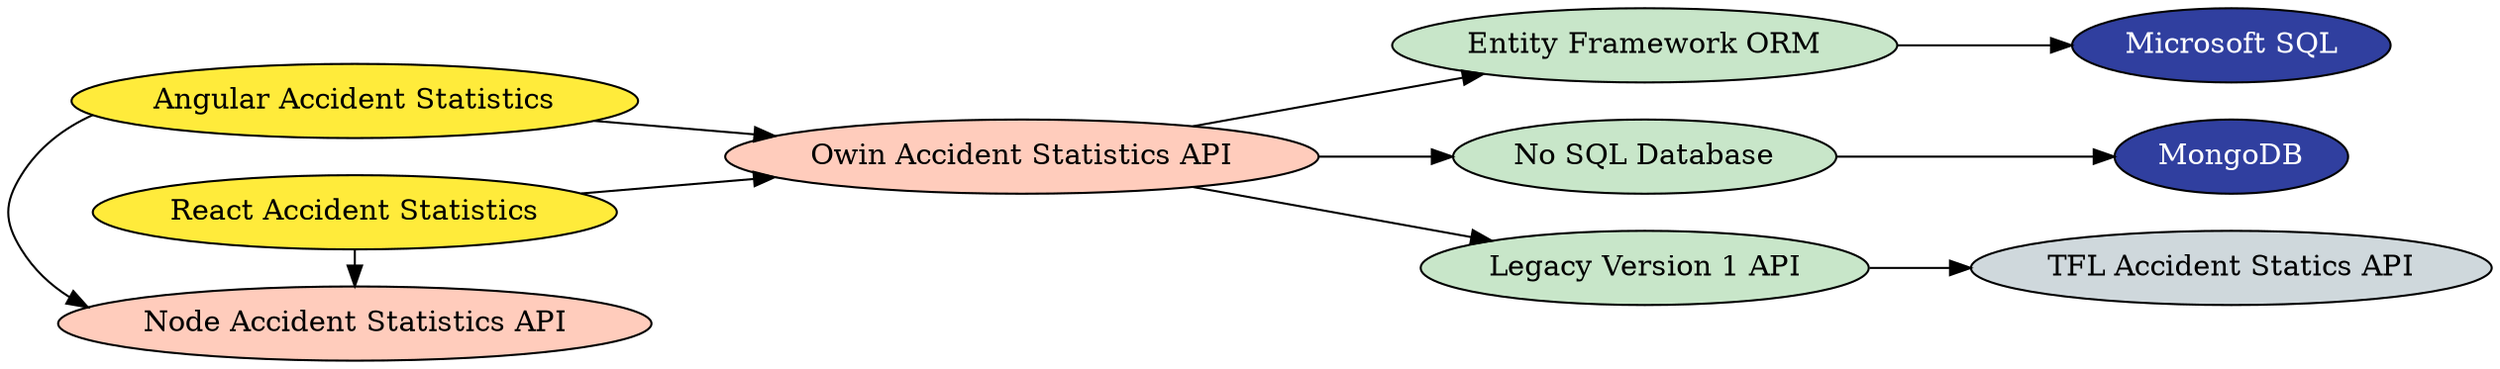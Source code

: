 digraph architecture {
  rankdir=LR;

  // Storage - #303F9F (dark blue)
  node[fillcolor="#303F9F" style="filled" fontcolor="white"];
  database[label="Microsoft SQL"]; 
  mongo_db[label="MongoDB"];
  
  // Client-side Apps - #FFEB3B (yellow)
  node[fillcolor="#FFEB3B" style="filled" fontcolor="black"];
  ng_front_end[label="Angular Accident Statistics"]; 
  react_front_end[label="React Accident Statistics"];
  
  // Data Persistence - #C8E6C9 (light green)
  node[fillcolor="#C8E6C9" style="filled" fontcolor="black"];
  orm[label="Entity Framework ORM"]; 
  no_sql_database[label="No SQL Database"]; 
  version1_api[label="Legacy Version 1 API"];
  
  // Backend API's - #FFCCBC (light orange)
  node[fillcolor="#FFCCBC" style="filled" fontcolor="black"];
  node_api[label="Node Accident Statistics API"]; 
  owin_api[label="Owin Accident Statistics API"];
  
  // 3rd-party APIs - #CFD8DC (light grey)
  node[fillcolor="#CFD8DC" style="filled" fontcolor="black"];
  tfl_api[label="TFL Accident Statics API"];

  subgraph client_side_apps {
      ng_front_end -> {node_api,owin_api};
      react_front_end -> {node_api,owin_api};
      {rank=same; ng_front_end, react_front_end, node_api};
  }
  
  subgraph api_gateways {
     owin_api -> {orm, no_sql_database, version1_api};
  }
  
  subgraph microservices {
      orm -> {database};
      no_sql_database -> {mongo_db};
      version1_api -> {tfl_api};
  }
}